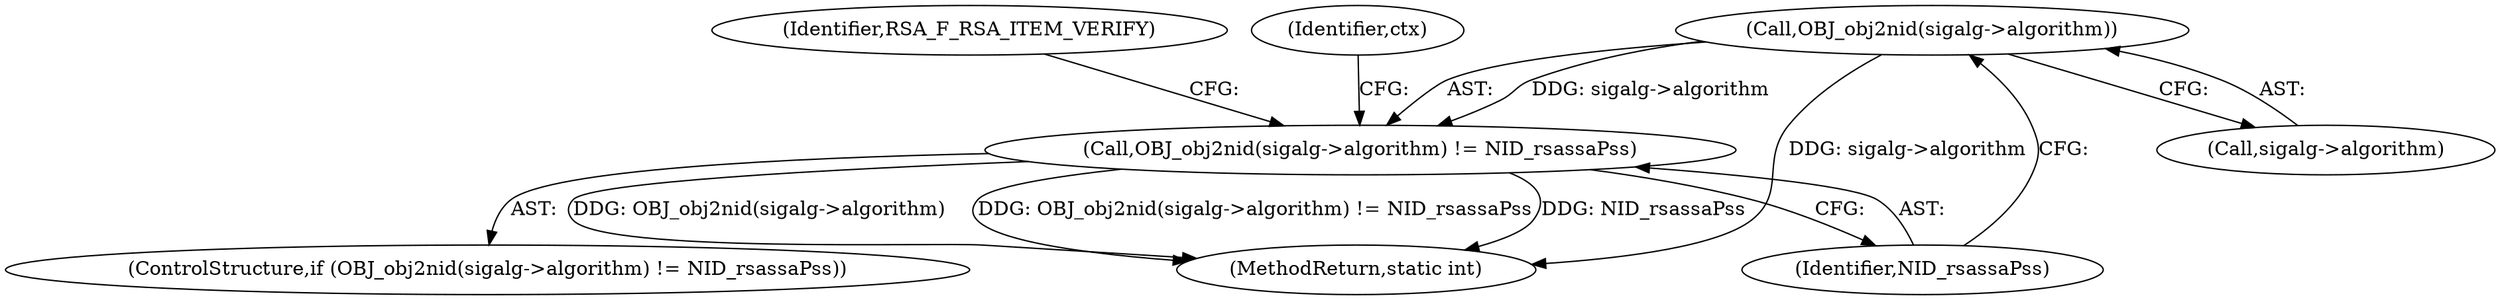 digraph "0_openssl_4b22cce3812052fe64fc3f6d58d8cc884e3cb834@pointer" {
"1000112" [label="(Call,OBJ_obj2nid(sigalg->algorithm))"];
"1000111" [label="(Call,OBJ_obj2nid(sigalg->algorithm) != NID_rsassaPss)"];
"1000111" [label="(Call,OBJ_obj2nid(sigalg->algorithm) != NID_rsassaPss)"];
"1000110" [label="(ControlStructure,if (OBJ_obj2nid(sigalg->algorithm) != NID_rsassaPss))"];
"1000113" [label="(Call,sigalg->algorithm)"];
"1000135" [label="(MethodReturn,static int)"];
"1000119" [label="(Identifier,RSA_F_RSA_ITEM_VERIFY)"];
"1000116" [label="(Identifier,NID_rsassaPss)"];
"1000126" [label="(Identifier,ctx)"];
"1000112" [label="(Call,OBJ_obj2nid(sigalg->algorithm))"];
"1000112" -> "1000111"  [label="AST: "];
"1000112" -> "1000113"  [label="CFG: "];
"1000113" -> "1000112"  [label="AST: "];
"1000116" -> "1000112"  [label="CFG: "];
"1000112" -> "1000135"  [label="DDG: sigalg->algorithm"];
"1000112" -> "1000111"  [label="DDG: sigalg->algorithm"];
"1000111" -> "1000110"  [label="AST: "];
"1000111" -> "1000116"  [label="CFG: "];
"1000116" -> "1000111"  [label="AST: "];
"1000119" -> "1000111"  [label="CFG: "];
"1000126" -> "1000111"  [label="CFG: "];
"1000111" -> "1000135"  [label="DDG: OBJ_obj2nid(sigalg->algorithm)"];
"1000111" -> "1000135"  [label="DDG: OBJ_obj2nid(sigalg->algorithm) != NID_rsassaPss"];
"1000111" -> "1000135"  [label="DDG: NID_rsassaPss"];
}
